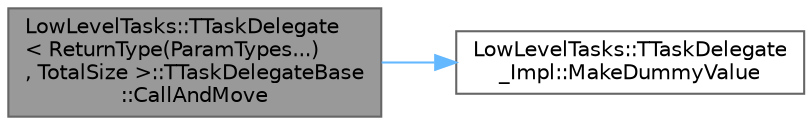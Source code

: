 digraph "LowLevelTasks::TTaskDelegate&lt; ReturnType(ParamTypes...), TotalSize &gt;::TTaskDelegateBase::CallAndMove"
{
 // INTERACTIVE_SVG=YES
 // LATEX_PDF_SIZE
  bgcolor="transparent";
  edge [fontname=Helvetica,fontsize=10,labelfontname=Helvetica,labelfontsize=10];
  node [fontname=Helvetica,fontsize=10,shape=box,height=0.2,width=0.4];
  rankdir="LR";
  Node1 [id="Node000001",label="LowLevelTasks::TTaskDelegate\l\< ReturnType(ParamTypes...)\l, TotalSize \>::TTaskDelegateBase\l::CallAndMove",height=0.2,width=0.4,color="gray40", fillcolor="grey60", style="filled", fontcolor="black",tooltip=" "];
  Node1 -> Node2 [id="edge1_Node000001_Node000002",color="steelblue1",style="solid",tooltip=" "];
  Node2 [id="Node000002",label="LowLevelTasks::TTaskDelegate\l_Impl::MakeDummyValue",height=0.2,width=0.4,color="grey40", fillcolor="white", style="filled",URL="$d1/d5a/namespaceLowLevelTasks_1_1TTaskDelegate__Impl.html#a954b4ba06e8b28beefd1149207461ec2",tooltip=" "];
}
